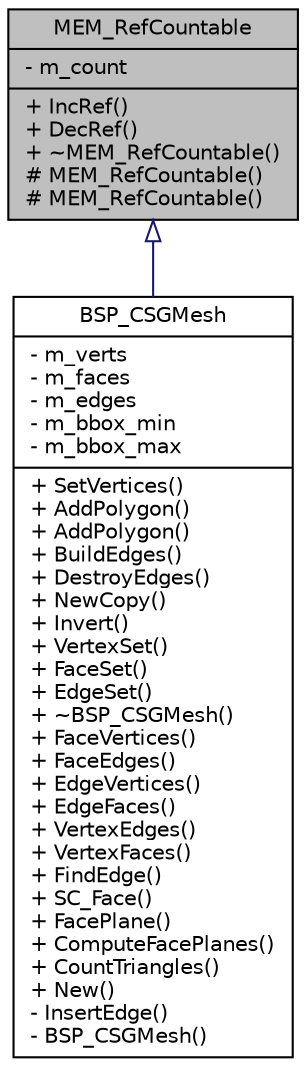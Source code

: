 digraph G
{
  edge [fontname="Helvetica",fontsize="10",labelfontname="Helvetica",labelfontsize="10"];
  node [fontname="Helvetica",fontsize="10",shape=record];
  Node1 [label="{MEM_RefCountable\n|- m_count\l|+ IncRef()\l+ DecRef()\l+ ~MEM_RefCountable()\l# MEM_RefCountable()\l# MEM_RefCountable()\l}",height=0.2,width=0.4,color="black", fillcolor="grey75", style="filled" fontcolor="black"];
  Node1 -> Node2 [dir=back,color="midnightblue",fontsize="10",style="solid",arrowtail="empty",fontname="Helvetica"];
  Node2 [label="{BSP_CSGMesh\n|- m_verts\l- m_faces\l- m_edges\l- m_bbox_min\l- m_bbox_max\l|+ SetVertices()\l+ AddPolygon()\l+ AddPolygon()\l+ BuildEdges()\l+ DestroyEdges()\l+ NewCopy()\l+ Invert()\l+ VertexSet()\l+ FaceSet()\l+ EdgeSet()\l+ ~BSP_CSGMesh()\l+ FaceVertices()\l+ FaceEdges()\l+ EdgeVertices()\l+ EdgeFaces()\l+ VertexEdges()\l+ VertexFaces()\l+ FindEdge()\l+ SC_Face()\l+ FacePlane()\l+ ComputeFacePlanes()\l+ CountTriangles()\l+ New()\l- InsertEdge()\l- BSP_CSGMesh()\l}",height=0.2,width=0.4,color="black", fillcolor="white", style="filled",URL="$dc/d09/classBSP__CSGMesh.html"];
}
